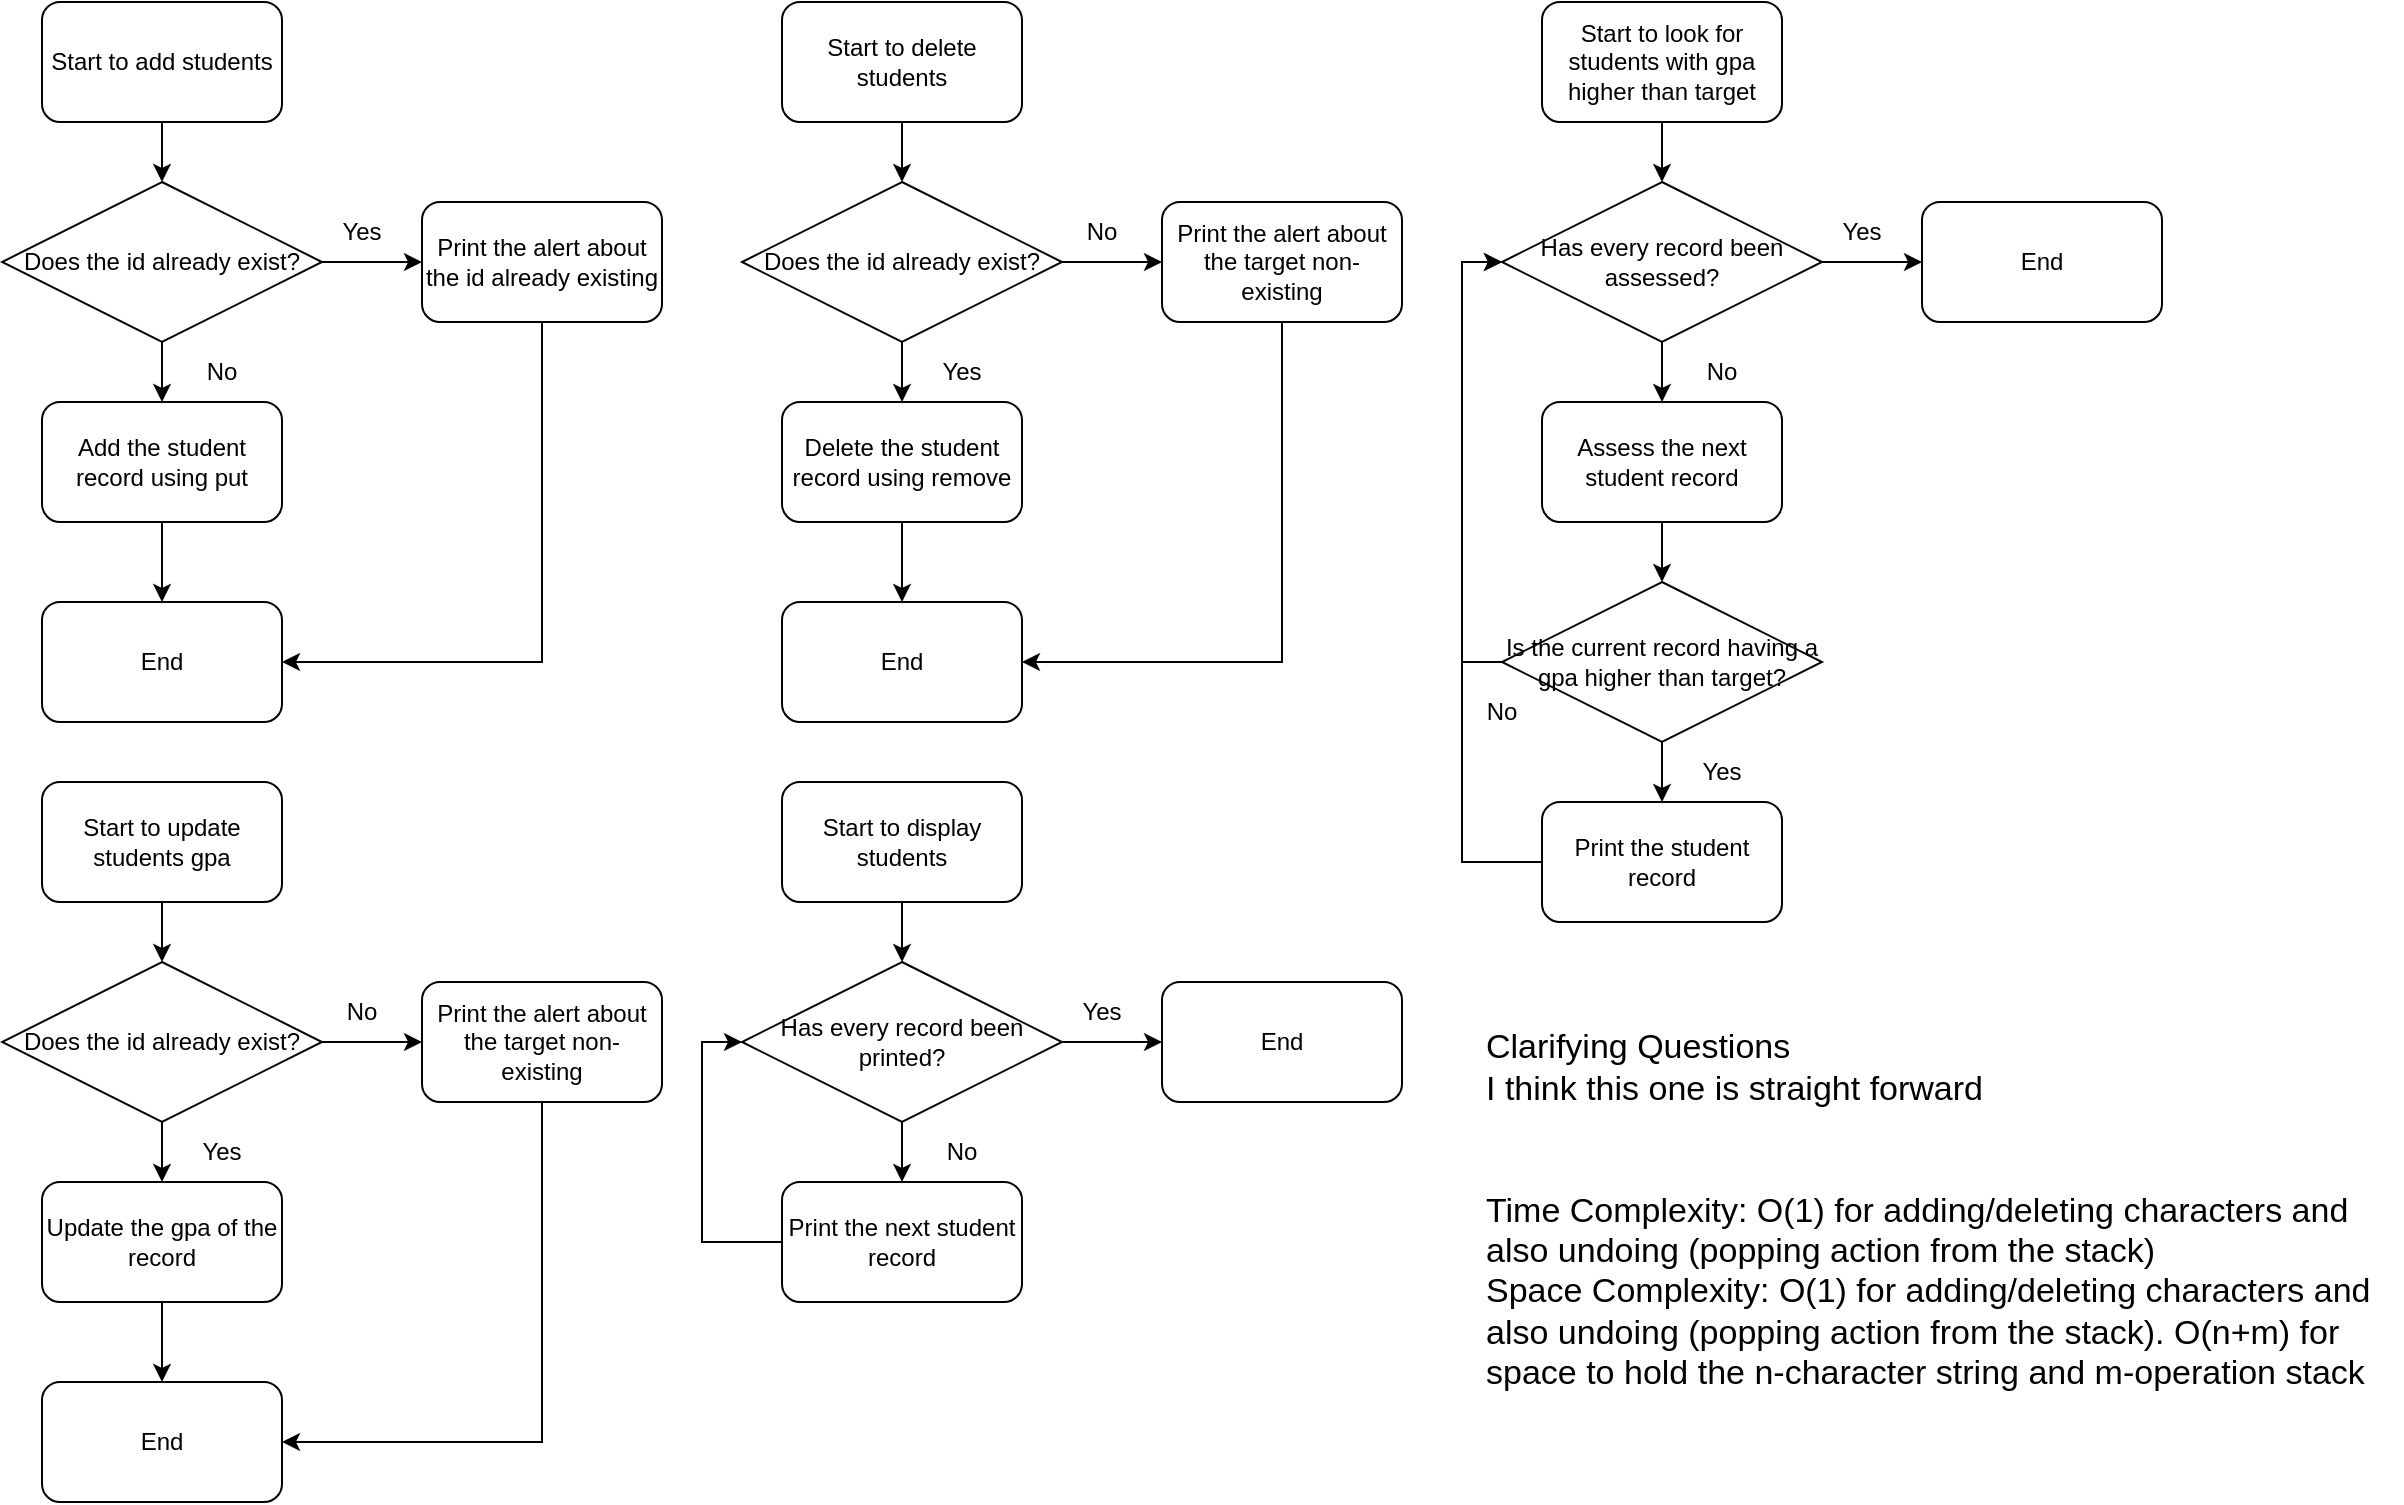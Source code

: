 <mxfile version="24.4.4" type="github">
  <diagram name="Page-1" id="L055mR8C02dLAZMHW5Az">
    <mxGraphModel dx="2284" dy="772" grid="1" gridSize="10" guides="1" tooltips="1" connect="1" arrows="1" fold="1" page="1" pageScale="1" pageWidth="850" pageHeight="1100" math="0" shadow="0">
      <root>
        <mxCell id="0" />
        <mxCell id="1" parent="0" />
        <mxCell id="yzBizzwuF44yqTxVhK1y-10" value="Start to delete students" style="rounded=1;whiteSpace=wrap;html=1;" vertex="1" parent="1">
          <mxGeometry x="250" y="40" width="120" height="60" as="geometry" />
        </mxCell>
        <mxCell id="yzBizzwuF44yqTxVhK1y-11" value="" style="edgeStyle=orthogonalEdgeStyle;rounded=0;orthogonalLoop=1;jettySize=auto;html=1;" edge="1" parent="1" source="yzBizzwuF44yqTxVhK1y-12">
          <mxGeometry relative="1" as="geometry">
            <mxPoint x="310" y="340" as="targetPoint" />
          </mxGeometry>
        </mxCell>
        <mxCell id="yzBizzwuF44yqTxVhK1y-12" value="Delete the student record using remove" style="rounded=1;whiteSpace=wrap;html=1;" vertex="1" parent="1">
          <mxGeometry x="250" y="240" width="120" height="60" as="geometry" />
        </mxCell>
        <mxCell id="yzBizzwuF44yqTxVhK1y-13" value="" style="edgeStyle=orthogonalEdgeStyle;rounded=0;orthogonalLoop=1;jettySize=auto;html=1;" edge="1" parent="1" target="yzBizzwuF44yqTxVhK1y-16">
          <mxGeometry relative="1" as="geometry">
            <mxPoint x="310" y="400" as="sourcePoint" />
          </mxGeometry>
        </mxCell>
        <mxCell id="yzBizzwuF44yqTxVhK1y-17" value="End" style="whiteSpace=wrap;html=1;rounded=1;" vertex="1" parent="1">
          <mxGeometry x="250" y="340" width="120" height="60" as="geometry" />
        </mxCell>
        <mxCell id="yzBizzwuF44yqTxVhK1y-18" value="" style="edgeStyle=orthogonalEdgeStyle;rounded=0;orthogonalLoop=1;jettySize=auto;html=1;" edge="1" parent="1" source="yzBizzwuF44yqTxVhK1y-20" target="yzBizzwuF44yqTxVhK1y-12">
          <mxGeometry relative="1" as="geometry" />
        </mxCell>
        <mxCell id="yzBizzwuF44yqTxVhK1y-19" value="" style="edgeStyle=orthogonalEdgeStyle;rounded=0;orthogonalLoop=1;jettySize=auto;html=1;" edge="1" parent="1" source="yzBizzwuF44yqTxVhK1y-20" target="yzBizzwuF44yqTxVhK1y-23">
          <mxGeometry relative="1" as="geometry" />
        </mxCell>
        <mxCell id="yzBizzwuF44yqTxVhK1y-20" value="Does the id already exist?" style="rhombus;whiteSpace=wrap;html=1;" vertex="1" parent="1">
          <mxGeometry x="230" y="130" width="160" height="80" as="geometry" />
        </mxCell>
        <mxCell id="yzBizzwuF44yqTxVhK1y-21" value="" style="endArrow=classic;html=1;rounded=0;exitX=0.5;exitY=1;exitDx=0;exitDy=0;entryX=0.5;entryY=0;entryDx=0;entryDy=0;" edge="1" parent="1" source="yzBizzwuF44yqTxVhK1y-10" target="yzBizzwuF44yqTxVhK1y-20">
          <mxGeometry width="50" height="50" relative="1" as="geometry">
            <mxPoint x="430" y="360" as="sourcePoint" />
            <mxPoint x="480" y="310" as="targetPoint" />
          </mxGeometry>
        </mxCell>
        <mxCell id="yzBizzwuF44yqTxVhK1y-22" value="Yes" style="text;html=1;align=center;verticalAlign=middle;whiteSpace=wrap;rounded=0;" vertex="1" parent="1">
          <mxGeometry x="310" y="210" width="60" height="30" as="geometry" />
        </mxCell>
        <mxCell id="yzBizzwuF44yqTxVhK1y-23" value="Print the alert about the target non-existing" style="whiteSpace=wrap;html=1;rounded=1;" vertex="1" parent="1">
          <mxGeometry x="440" y="140" width="120" height="60" as="geometry" />
        </mxCell>
        <mxCell id="yzBizzwuF44yqTxVhK1y-24" value="" style="endArrow=classic;html=1;rounded=0;exitX=0.5;exitY=1;exitDx=0;exitDy=0;entryX=1;entryY=0.5;entryDx=0;entryDy=0;" edge="1" parent="1" source="yzBizzwuF44yqTxVhK1y-23" target="yzBizzwuF44yqTxVhK1y-17">
          <mxGeometry width="50" height="50" relative="1" as="geometry">
            <mxPoint x="430" y="360" as="sourcePoint" />
            <mxPoint x="480" y="310" as="targetPoint" />
            <Array as="points">
              <mxPoint x="500" y="370" />
            </Array>
          </mxGeometry>
        </mxCell>
        <mxCell id="yzBizzwuF44yqTxVhK1y-39" value="No" style="text;html=1;align=center;verticalAlign=middle;whiteSpace=wrap;rounded=0;" vertex="1" parent="1">
          <mxGeometry x="380" y="140" width="60" height="30" as="geometry" />
        </mxCell>
        <mxCell id="yzBizzwuF44yqTxVhK1y-49" value="&lt;font style=&quot;font-size: 17px;&quot;&gt;Clarifying Questions&lt;/font&gt;&lt;div style=&quot;&quot;&gt;&lt;span style=&quot;font-size: 17px;&quot;&gt;I think this one is straight forward&lt;/span&gt;&lt;/div&gt;" style="text;html=1;align=left;verticalAlign=middle;whiteSpace=wrap;rounded=0;" vertex="1" parent="1">
          <mxGeometry x="600" y="530" width="460" height="85" as="geometry" />
        </mxCell>
        <mxCell id="yzBizzwuF44yqTxVhK1y-50" value="&lt;span style=&quot;font-size: 17px;&quot;&gt;Time Complexity: O(1) for adding/deleting characters and also undoing (popping action from the stack)&lt;/span&gt;&lt;div&gt;&lt;span style=&quot;font-size: 17px;&quot;&gt;Space Complexity:&amp;nbsp;&lt;/span&gt;&lt;span style=&quot;font-size: 17px; background-color: initial;&quot;&gt;O(1) for adding/deleting characters and also undoing (popping action from the stack).&lt;/span&gt;&lt;span style=&quot;font-size: 17px; background-color: initial;&quot;&gt;&amp;nbsp;O(n+m) for space to hold the n-character string and m-operation stack&lt;/span&gt;&lt;/div&gt;" style="text;html=1;align=left;verticalAlign=middle;whiteSpace=wrap;rounded=0;" vertex="1" parent="1">
          <mxGeometry x="600" y="630" width="460" height="110" as="geometry" />
        </mxCell>
        <mxCell id="yzBizzwuF44yqTxVhK1y-51" value="Start to add students" style="rounded=1;whiteSpace=wrap;html=1;" vertex="1" parent="1">
          <mxGeometry x="-120" y="40" width="120" height="60" as="geometry" />
        </mxCell>
        <mxCell id="yzBizzwuF44yqTxVhK1y-52" value="" style="edgeStyle=orthogonalEdgeStyle;rounded=0;orthogonalLoop=1;jettySize=auto;html=1;" edge="1" parent="1" source="yzBizzwuF44yqTxVhK1y-53">
          <mxGeometry relative="1" as="geometry">
            <mxPoint x="-60" y="340" as="targetPoint" />
          </mxGeometry>
        </mxCell>
        <mxCell id="yzBizzwuF44yqTxVhK1y-53" value="Add the student record using put" style="rounded=1;whiteSpace=wrap;html=1;" vertex="1" parent="1">
          <mxGeometry x="-120" y="240" width="120" height="60" as="geometry" />
        </mxCell>
        <mxCell id="yzBizzwuF44yqTxVhK1y-58" value="End" style="whiteSpace=wrap;html=1;rounded=1;" vertex="1" parent="1">
          <mxGeometry x="-120" y="340" width="120" height="60" as="geometry" />
        </mxCell>
        <mxCell id="yzBizzwuF44yqTxVhK1y-59" value="" style="edgeStyle=orthogonalEdgeStyle;rounded=0;orthogonalLoop=1;jettySize=auto;html=1;" edge="1" parent="1" source="yzBizzwuF44yqTxVhK1y-61" target="yzBizzwuF44yqTxVhK1y-53">
          <mxGeometry relative="1" as="geometry" />
        </mxCell>
        <mxCell id="yzBizzwuF44yqTxVhK1y-60" value="" style="edgeStyle=orthogonalEdgeStyle;rounded=0;orthogonalLoop=1;jettySize=auto;html=1;" edge="1" parent="1" source="yzBizzwuF44yqTxVhK1y-61" target="yzBizzwuF44yqTxVhK1y-64">
          <mxGeometry relative="1" as="geometry" />
        </mxCell>
        <mxCell id="yzBizzwuF44yqTxVhK1y-61" value="Does the id already exist?" style="rhombus;whiteSpace=wrap;html=1;" vertex="1" parent="1">
          <mxGeometry x="-140" y="130" width="160" height="80" as="geometry" />
        </mxCell>
        <mxCell id="yzBizzwuF44yqTxVhK1y-62" value="" style="endArrow=classic;html=1;rounded=0;exitX=0.5;exitY=1;exitDx=0;exitDy=0;entryX=0.5;entryY=0;entryDx=0;entryDy=0;" edge="1" parent="1" source="yzBizzwuF44yqTxVhK1y-51" target="yzBizzwuF44yqTxVhK1y-61">
          <mxGeometry width="50" height="50" relative="1" as="geometry">
            <mxPoint x="60" y="360" as="sourcePoint" />
            <mxPoint x="110" y="310" as="targetPoint" />
          </mxGeometry>
        </mxCell>
        <mxCell id="yzBizzwuF44yqTxVhK1y-63" value="No" style="text;html=1;align=center;verticalAlign=middle;whiteSpace=wrap;rounded=0;" vertex="1" parent="1">
          <mxGeometry x="-60" y="210" width="60" height="30" as="geometry" />
        </mxCell>
        <mxCell id="yzBizzwuF44yqTxVhK1y-64" value="Print the alert about the id already existing" style="whiteSpace=wrap;html=1;rounded=1;" vertex="1" parent="1">
          <mxGeometry x="70" y="140" width="120" height="60" as="geometry" />
        </mxCell>
        <mxCell id="yzBizzwuF44yqTxVhK1y-65" value="" style="endArrow=classic;html=1;rounded=0;exitX=0.5;exitY=1;exitDx=0;exitDy=0;entryX=1;entryY=0.5;entryDx=0;entryDy=0;" edge="1" parent="1" source="yzBizzwuF44yqTxVhK1y-64" target="yzBizzwuF44yqTxVhK1y-58">
          <mxGeometry width="50" height="50" relative="1" as="geometry">
            <mxPoint x="60" y="360" as="sourcePoint" />
            <mxPoint x="110" y="310" as="targetPoint" />
            <Array as="points">
              <mxPoint x="130" y="370" />
            </Array>
          </mxGeometry>
        </mxCell>
        <mxCell id="yzBizzwuF44yqTxVhK1y-66" value="Yes" style="text;html=1;align=center;verticalAlign=middle;whiteSpace=wrap;rounded=0;" vertex="1" parent="1">
          <mxGeometry x="10" y="140" width="60" height="30" as="geometry" />
        </mxCell>
        <mxCell id="yzBizzwuF44yqTxVhK1y-68" value="Start to update students gpa" style="rounded=1;whiteSpace=wrap;html=1;" vertex="1" parent="1">
          <mxGeometry x="-120" y="430" width="120" height="60" as="geometry" />
        </mxCell>
        <mxCell id="yzBizzwuF44yqTxVhK1y-69" value="" style="edgeStyle=orthogonalEdgeStyle;rounded=0;orthogonalLoop=1;jettySize=auto;html=1;" edge="1" parent="1" source="yzBizzwuF44yqTxVhK1y-70">
          <mxGeometry relative="1" as="geometry">
            <mxPoint x="-60" y="730" as="targetPoint" />
          </mxGeometry>
        </mxCell>
        <mxCell id="yzBizzwuF44yqTxVhK1y-70" value="Update the gpa of the record" style="rounded=1;whiteSpace=wrap;html=1;" vertex="1" parent="1">
          <mxGeometry x="-120" y="630" width="120" height="60" as="geometry" />
        </mxCell>
        <mxCell id="yzBizzwuF44yqTxVhK1y-71" value="End" style="whiteSpace=wrap;html=1;rounded=1;" vertex="1" parent="1">
          <mxGeometry x="-120" y="730" width="120" height="60" as="geometry" />
        </mxCell>
        <mxCell id="yzBizzwuF44yqTxVhK1y-72" value="" style="edgeStyle=orthogonalEdgeStyle;rounded=0;orthogonalLoop=1;jettySize=auto;html=1;" edge="1" parent="1" source="yzBizzwuF44yqTxVhK1y-74" target="yzBizzwuF44yqTxVhK1y-70">
          <mxGeometry relative="1" as="geometry" />
        </mxCell>
        <mxCell id="yzBizzwuF44yqTxVhK1y-73" value="" style="edgeStyle=orthogonalEdgeStyle;rounded=0;orthogonalLoop=1;jettySize=auto;html=1;" edge="1" parent="1" source="yzBizzwuF44yqTxVhK1y-74" target="yzBizzwuF44yqTxVhK1y-77">
          <mxGeometry relative="1" as="geometry" />
        </mxCell>
        <mxCell id="yzBizzwuF44yqTxVhK1y-74" value="Does the id already exist?" style="rhombus;whiteSpace=wrap;html=1;" vertex="1" parent="1">
          <mxGeometry x="-140" y="520" width="160" height="80" as="geometry" />
        </mxCell>
        <mxCell id="yzBizzwuF44yqTxVhK1y-75" value="" style="endArrow=classic;html=1;rounded=0;exitX=0.5;exitY=1;exitDx=0;exitDy=0;entryX=0.5;entryY=0;entryDx=0;entryDy=0;" edge="1" parent="1" source="yzBizzwuF44yqTxVhK1y-68" target="yzBizzwuF44yqTxVhK1y-74">
          <mxGeometry width="50" height="50" relative="1" as="geometry">
            <mxPoint x="60" y="750" as="sourcePoint" />
            <mxPoint x="110" y="700" as="targetPoint" />
          </mxGeometry>
        </mxCell>
        <mxCell id="yzBizzwuF44yqTxVhK1y-76" value="Yes" style="text;html=1;align=center;verticalAlign=middle;whiteSpace=wrap;rounded=0;" vertex="1" parent="1">
          <mxGeometry x="-60" y="600" width="60" height="30" as="geometry" />
        </mxCell>
        <mxCell id="yzBizzwuF44yqTxVhK1y-77" value="Print the alert about the target non-existing" style="whiteSpace=wrap;html=1;rounded=1;" vertex="1" parent="1">
          <mxGeometry x="70" y="530" width="120" height="60" as="geometry" />
        </mxCell>
        <mxCell id="yzBizzwuF44yqTxVhK1y-78" value="" style="endArrow=classic;html=1;rounded=0;exitX=0.5;exitY=1;exitDx=0;exitDy=0;entryX=1;entryY=0.5;entryDx=0;entryDy=0;" edge="1" parent="1" source="yzBizzwuF44yqTxVhK1y-77" target="yzBizzwuF44yqTxVhK1y-71">
          <mxGeometry width="50" height="50" relative="1" as="geometry">
            <mxPoint x="60" y="750" as="sourcePoint" />
            <mxPoint x="110" y="700" as="targetPoint" />
            <Array as="points">
              <mxPoint x="130" y="760" />
            </Array>
          </mxGeometry>
        </mxCell>
        <mxCell id="yzBizzwuF44yqTxVhK1y-79" value="No" style="text;html=1;align=center;verticalAlign=middle;whiteSpace=wrap;rounded=0;" vertex="1" parent="1">
          <mxGeometry x="10" y="530" width="60" height="30" as="geometry" />
        </mxCell>
        <mxCell id="yzBizzwuF44yqTxVhK1y-80" value="Start to display students" style="rounded=1;whiteSpace=wrap;html=1;" vertex="1" parent="1">
          <mxGeometry x="250" y="430" width="120" height="60" as="geometry" />
        </mxCell>
        <mxCell id="yzBizzwuF44yqTxVhK1y-82" value="Print the next student record" style="rounded=1;whiteSpace=wrap;html=1;" vertex="1" parent="1">
          <mxGeometry x="250" y="630" width="120" height="60" as="geometry" />
        </mxCell>
        <mxCell id="yzBizzwuF44yqTxVhK1y-84" value="" style="edgeStyle=orthogonalEdgeStyle;rounded=0;orthogonalLoop=1;jettySize=auto;html=1;" edge="1" parent="1" source="yzBizzwuF44yqTxVhK1y-86" target="yzBizzwuF44yqTxVhK1y-82">
          <mxGeometry relative="1" as="geometry" />
        </mxCell>
        <mxCell id="yzBizzwuF44yqTxVhK1y-85" value="" style="edgeStyle=orthogonalEdgeStyle;rounded=0;orthogonalLoop=1;jettySize=auto;html=1;" edge="1" parent="1" source="yzBizzwuF44yqTxVhK1y-86" target="yzBizzwuF44yqTxVhK1y-89">
          <mxGeometry relative="1" as="geometry" />
        </mxCell>
        <mxCell id="yzBizzwuF44yqTxVhK1y-86" value="Has every record been printed?" style="rhombus;whiteSpace=wrap;html=1;" vertex="1" parent="1">
          <mxGeometry x="230" y="520" width="160" height="80" as="geometry" />
        </mxCell>
        <mxCell id="yzBizzwuF44yqTxVhK1y-87" value="" style="endArrow=classic;html=1;rounded=0;exitX=0.5;exitY=1;exitDx=0;exitDy=0;entryX=0.5;entryY=0;entryDx=0;entryDy=0;" edge="1" parent="1" source="yzBizzwuF44yqTxVhK1y-80" target="yzBizzwuF44yqTxVhK1y-86">
          <mxGeometry width="50" height="50" relative="1" as="geometry">
            <mxPoint x="430" y="750" as="sourcePoint" />
            <mxPoint x="480" y="700" as="targetPoint" />
          </mxGeometry>
        </mxCell>
        <mxCell id="yzBizzwuF44yqTxVhK1y-88" value="No" style="text;html=1;align=center;verticalAlign=middle;whiteSpace=wrap;rounded=0;" vertex="1" parent="1">
          <mxGeometry x="310" y="600" width="60" height="30" as="geometry" />
        </mxCell>
        <mxCell id="yzBizzwuF44yqTxVhK1y-89" value="End" style="whiteSpace=wrap;html=1;rounded=1;" vertex="1" parent="1">
          <mxGeometry x="440" y="530" width="120" height="60" as="geometry" />
        </mxCell>
        <mxCell id="yzBizzwuF44yqTxVhK1y-91" value="Yes" style="text;html=1;align=center;verticalAlign=middle;whiteSpace=wrap;rounded=0;" vertex="1" parent="1">
          <mxGeometry x="380" y="530" width="60" height="30" as="geometry" />
        </mxCell>
        <mxCell id="yzBizzwuF44yqTxVhK1y-92" value="" style="endArrow=classic;html=1;rounded=0;exitX=0;exitY=0.5;exitDx=0;exitDy=0;entryX=0;entryY=0.5;entryDx=0;entryDy=0;" edge="1" parent="1" source="yzBizzwuF44yqTxVhK1y-82" target="yzBizzwuF44yqTxVhK1y-86">
          <mxGeometry width="50" height="50" relative="1" as="geometry">
            <mxPoint x="400" y="440" as="sourcePoint" />
            <mxPoint x="450" y="390" as="targetPoint" />
            <Array as="points">
              <mxPoint x="230" y="660" />
              <mxPoint x="210" y="660" />
              <mxPoint x="210" y="610" />
              <mxPoint x="210" y="560" />
            </Array>
          </mxGeometry>
        </mxCell>
        <mxCell id="yzBizzwuF44yqTxVhK1y-93" value="Start to look for students with gpa higher than target" style="rounded=1;whiteSpace=wrap;html=1;" vertex="1" parent="1">
          <mxGeometry x="630" y="40" width="120" height="60" as="geometry" />
        </mxCell>
        <mxCell id="yzBizzwuF44yqTxVhK1y-106" value="" style="edgeStyle=orthogonalEdgeStyle;rounded=0;orthogonalLoop=1;jettySize=auto;html=1;" edge="1" parent="1" source="yzBizzwuF44yqTxVhK1y-94" target="yzBizzwuF44yqTxVhK1y-105">
          <mxGeometry relative="1" as="geometry" />
        </mxCell>
        <mxCell id="yzBizzwuF44yqTxVhK1y-94" value="Assess the next student record" style="rounded=1;whiteSpace=wrap;html=1;" vertex="1" parent="1">
          <mxGeometry x="630" y="240" width="120" height="60" as="geometry" />
        </mxCell>
        <mxCell id="yzBizzwuF44yqTxVhK1y-96" value="" style="edgeStyle=orthogonalEdgeStyle;rounded=0;orthogonalLoop=1;jettySize=auto;html=1;" edge="1" parent="1" source="yzBizzwuF44yqTxVhK1y-98" target="yzBizzwuF44yqTxVhK1y-94">
          <mxGeometry relative="1" as="geometry" />
        </mxCell>
        <mxCell id="yzBizzwuF44yqTxVhK1y-97" value="" style="edgeStyle=orthogonalEdgeStyle;rounded=0;orthogonalLoop=1;jettySize=auto;html=1;" edge="1" parent="1" source="yzBizzwuF44yqTxVhK1y-98" target="yzBizzwuF44yqTxVhK1y-101">
          <mxGeometry relative="1" as="geometry" />
        </mxCell>
        <mxCell id="yzBizzwuF44yqTxVhK1y-98" value="Has every record been assessed?" style="rhombus;whiteSpace=wrap;html=1;" vertex="1" parent="1">
          <mxGeometry x="610" y="130" width="160" height="80" as="geometry" />
        </mxCell>
        <mxCell id="yzBizzwuF44yqTxVhK1y-99" value="" style="endArrow=classic;html=1;rounded=0;exitX=0.5;exitY=1;exitDx=0;exitDy=0;entryX=0.5;entryY=0;entryDx=0;entryDy=0;" edge="1" parent="1" source="yzBizzwuF44yqTxVhK1y-93" target="yzBizzwuF44yqTxVhK1y-98">
          <mxGeometry width="50" height="50" relative="1" as="geometry">
            <mxPoint x="810" y="360" as="sourcePoint" />
            <mxPoint x="860" y="310" as="targetPoint" />
          </mxGeometry>
        </mxCell>
        <mxCell id="yzBizzwuF44yqTxVhK1y-100" value="No" style="text;html=1;align=center;verticalAlign=middle;whiteSpace=wrap;rounded=0;" vertex="1" parent="1">
          <mxGeometry x="690" y="210" width="60" height="30" as="geometry" />
        </mxCell>
        <mxCell id="yzBizzwuF44yqTxVhK1y-101" value="End" style="whiteSpace=wrap;html=1;rounded=1;" vertex="1" parent="1">
          <mxGeometry x="820" y="140" width="120" height="60" as="geometry" />
        </mxCell>
        <mxCell id="yzBizzwuF44yqTxVhK1y-103" value="Yes" style="text;html=1;align=center;verticalAlign=middle;whiteSpace=wrap;rounded=0;" vertex="1" parent="1">
          <mxGeometry x="760" y="140" width="60" height="30" as="geometry" />
        </mxCell>
        <mxCell id="yzBizzwuF44yqTxVhK1y-108" value="" style="edgeStyle=orthogonalEdgeStyle;rounded=0;orthogonalLoop=1;jettySize=auto;html=1;" edge="1" parent="1" source="yzBizzwuF44yqTxVhK1y-105" target="yzBizzwuF44yqTxVhK1y-107">
          <mxGeometry relative="1" as="geometry" />
        </mxCell>
        <mxCell id="yzBizzwuF44yqTxVhK1y-105" value="Is the current record having a gpa higher than target?" style="rhombus;whiteSpace=wrap;html=1;" vertex="1" parent="1">
          <mxGeometry x="610" y="330" width="160" height="80" as="geometry" />
        </mxCell>
        <mxCell id="yzBizzwuF44yqTxVhK1y-107" value="Print the student record" style="rounded=1;whiteSpace=wrap;html=1;" vertex="1" parent="1">
          <mxGeometry x="630" y="440" width="120" height="60" as="geometry" />
        </mxCell>
        <mxCell id="yzBizzwuF44yqTxVhK1y-109" value="Yes" style="text;html=1;align=center;verticalAlign=middle;whiteSpace=wrap;rounded=0;" vertex="1" parent="1">
          <mxGeometry x="690" y="410" width="60" height="30" as="geometry" />
        </mxCell>
        <mxCell id="yzBizzwuF44yqTxVhK1y-110" value="" style="endArrow=classic;html=1;rounded=0;exitX=0;exitY=0.5;exitDx=0;exitDy=0;entryX=0;entryY=0.5;entryDx=0;entryDy=0;" edge="1" parent="1" source="yzBizzwuF44yqTxVhK1y-105" target="yzBizzwuF44yqTxVhK1y-98">
          <mxGeometry width="50" height="50" relative="1" as="geometry">
            <mxPoint x="400" y="340" as="sourcePoint" />
            <mxPoint x="450" y="290" as="targetPoint" />
            <Array as="points">
              <mxPoint x="590" y="370" />
              <mxPoint x="590" y="270" />
              <mxPoint x="590" y="170" />
            </Array>
          </mxGeometry>
        </mxCell>
        <mxCell id="yzBizzwuF44yqTxVhK1y-111" value="No" style="text;html=1;align=center;verticalAlign=middle;whiteSpace=wrap;rounded=0;" vertex="1" parent="1">
          <mxGeometry x="580" y="380" width="60" height="30" as="geometry" />
        </mxCell>
        <mxCell id="yzBizzwuF44yqTxVhK1y-112" value="" style="endArrow=classic;html=1;rounded=0;exitX=0;exitY=0.5;exitDx=0;exitDy=0;entryX=0;entryY=0.5;entryDx=0;entryDy=0;" edge="1" parent="1" source="yzBizzwuF44yqTxVhK1y-107" target="yzBizzwuF44yqTxVhK1y-98">
          <mxGeometry width="50" height="50" relative="1" as="geometry">
            <mxPoint x="400" y="340" as="sourcePoint" />
            <mxPoint x="450" y="290" as="targetPoint" />
            <Array as="points">
              <mxPoint x="590" y="470" />
              <mxPoint x="590" y="330" />
              <mxPoint x="590" y="170" />
            </Array>
          </mxGeometry>
        </mxCell>
      </root>
    </mxGraphModel>
  </diagram>
</mxfile>
